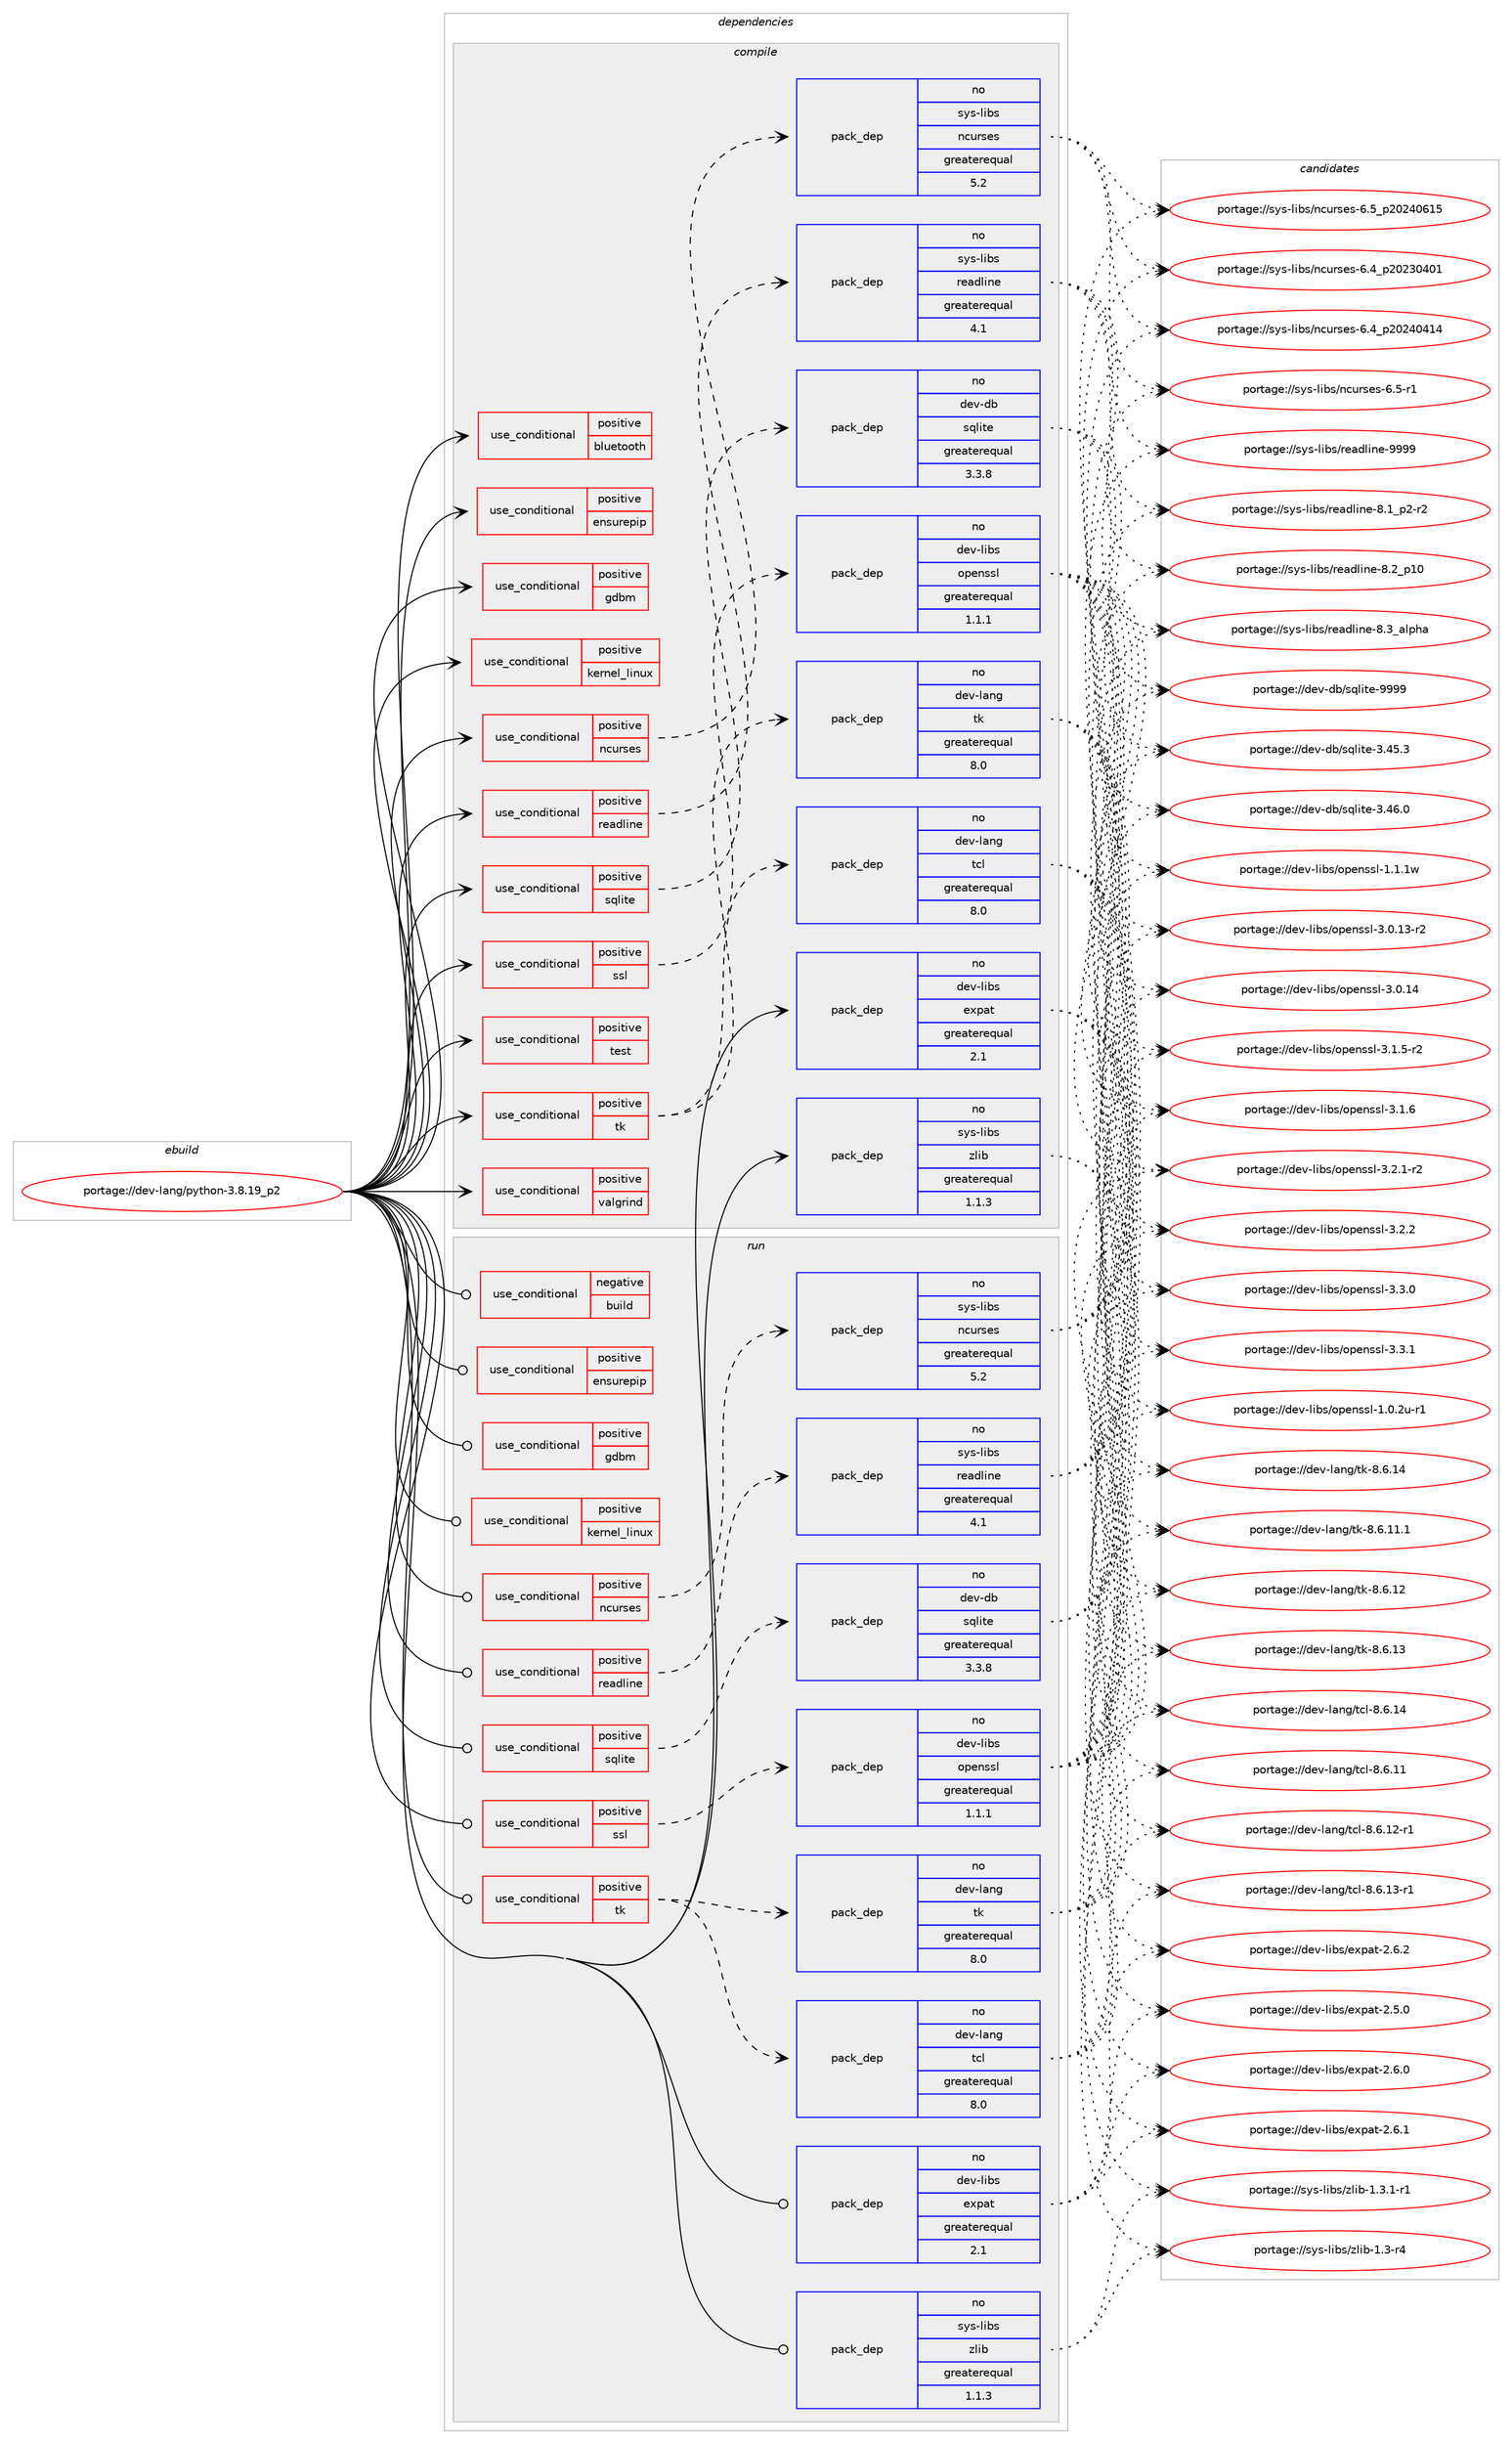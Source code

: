 digraph prolog {

# *************
# Graph options
# *************

newrank=true;
concentrate=true;
compound=true;
graph [rankdir=LR,fontname=Helvetica,fontsize=10,ranksep=1.5];#, ranksep=2.5, nodesep=0.2];
edge  [arrowhead=vee];
node  [fontname=Helvetica,fontsize=10];

# **********
# The ebuild
# **********

subgraph cluster_leftcol {
color=gray;
rank=same;
label=<<i>ebuild</i>>;
id [label="portage://dev-lang/python-3.8.19_p2", color=red, width=4, href="../dev-lang/python-3.8.19_p2.svg"];
}

# ****************
# The dependencies
# ****************

subgraph cluster_midcol {
color=gray;
label=<<i>dependencies</i>>;
subgraph cluster_compile {
fillcolor="#eeeeee";
style=filled;
label=<<i>compile</i>>;
subgraph cond23476 {
dependency51966 [label=<<TABLE BORDER="0" CELLBORDER="1" CELLSPACING="0" CELLPADDING="4"><TR><TD ROWSPAN="3" CELLPADDING="10">use_conditional</TD></TR><TR><TD>positive</TD></TR><TR><TD>bluetooth</TD></TR></TABLE>>, shape=none, color=red];
# *** BEGIN UNKNOWN DEPENDENCY TYPE (TODO) ***
# dependency51966 -> package_dependency(portage://dev-lang/python-3.8.19_p2,install,no,net-wireless,bluez,none,[,,],[],[])
# *** END UNKNOWN DEPENDENCY TYPE (TODO) ***

}
id:e -> dependency51966:w [weight=20,style="solid",arrowhead="vee"];
subgraph cond23477 {
dependency51967 [label=<<TABLE BORDER="0" CELLBORDER="1" CELLSPACING="0" CELLPADDING="4"><TR><TD ROWSPAN="3" CELLPADDING="10">use_conditional</TD></TR><TR><TD>positive</TD></TR><TR><TD>ensurepip</TD></TR></TABLE>>, shape=none, color=red];
# *** BEGIN UNKNOWN DEPENDENCY TYPE (TODO) ***
# dependency51967 -> package_dependency(portage://dev-lang/python-3.8.19_p2,install,no,dev-python,ensurepip-wheels,none,[,,],[],[])
# *** END UNKNOWN DEPENDENCY TYPE (TODO) ***

}
id:e -> dependency51967:w [weight=20,style="solid",arrowhead="vee"];
subgraph cond23478 {
dependency51968 [label=<<TABLE BORDER="0" CELLBORDER="1" CELLSPACING="0" CELLPADDING="4"><TR><TD ROWSPAN="3" CELLPADDING="10">use_conditional</TD></TR><TR><TD>positive</TD></TR><TR><TD>gdbm</TD></TR></TABLE>>, shape=none, color=red];
# *** BEGIN UNKNOWN DEPENDENCY TYPE (TODO) ***
# dependency51968 -> package_dependency(portage://dev-lang/python-3.8.19_p2,install,no,sys-libs,gdbm,none,[,,],any_same_slot,[use(enable(berkdb),none)])
# *** END UNKNOWN DEPENDENCY TYPE (TODO) ***

}
id:e -> dependency51968:w [weight=20,style="solid",arrowhead="vee"];
subgraph cond23479 {
dependency51969 [label=<<TABLE BORDER="0" CELLBORDER="1" CELLSPACING="0" CELLPADDING="4"><TR><TD ROWSPAN="3" CELLPADDING="10">use_conditional</TD></TR><TR><TD>positive</TD></TR><TR><TD>kernel_linux</TD></TR></TABLE>>, shape=none, color=red];
# *** BEGIN UNKNOWN DEPENDENCY TYPE (TODO) ***
# dependency51969 -> package_dependency(portage://dev-lang/python-3.8.19_p2,install,no,sys-apps,util-linux,none,[,,],any_same_slot,[])
# *** END UNKNOWN DEPENDENCY TYPE (TODO) ***

}
id:e -> dependency51969:w [weight=20,style="solid",arrowhead="vee"];
subgraph cond23480 {
dependency51970 [label=<<TABLE BORDER="0" CELLBORDER="1" CELLSPACING="0" CELLPADDING="4"><TR><TD ROWSPAN="3" CELLPADDING="10">use_conditional</TD></TR><TR><TD>positive</TD></TR><TR><TD>ncurses</TD></TR></TABLE>>, shape=none, color=red];
subgraph pack27422 {
dependency51971 [label=<<TABLE BORDER="0" CELLBORDER="1" CELLSPACING="0" CELLPADDING="4" WIDTH="220"><TR><TD ROWSPAN="6" CELLPADDING="30">pack_dep</TD></TR><TR><TD WIDTH="110">no</TD></TR><TR><TD>sys-libs</TD></TR><TR><TD>ncurses</TD></TR><TR><TD>greaterequal</TD></TR><TR><TD>5.2</TD></TR></TABLE>>, shape=none, color=blue];
}
dependency51970:e -> dependency51971:w [weight=20,style="dashed",arrowhead="vee"];
}
id:e -> dependency51970:w [weight=20,style="solid",arrowhead="vee"];
subgraph cond23481 {
dependency51972 [label=<<TABLE BORDER="0" CELLBORDER="1" CELLSPACING="0" CELLPADDING="4"><TR><TD ROWSPAN="3" CELLPADDING="10">use_conditional</TD></TR><TR><TD>positive</TD></TR><TR><TD>readline</TD></TR></TABLE>>, shape=none, color=red];
subgraph pack27423 {
dependency51973 [label=<<TABLE BORDER="0" CELLBORDER="1" CELLSPACING="0" CELLPADDING="4" WIDTH="220"><TR><TD ROWSPAN="6" CELLPADDING="30">pack_dep</TD></TR><TR><TD WIDTH="110">no</TD></TR><TR><TD>sys-libs</TD></TR><TR><TD>readline</TD></TR><TR><TD>greaterequal</TD></TR><TR><TD>4.1</TD></TR></TABLE>>, shape=none, color=blue];
}
dependency51972:e -> dependency51973:w [weight=20,style="dashed",arrowhead="vee"];
}
id:e -> dependency51972:w [weight=20,style="solid",arrowhead="vee"];
subgraph cond23482 {
dependency51974 [label=<<TABLE BORDER="0" CELLBORDER="1" CELLSPACING="0" CELLPADDING="4"><TR><TD ROWSPAN="3" CELLPADDING="10">use_conditional</TD></TR><TR><TD>positive</TD></TR><TR><TD>sqlite</TD></TR></TABLE>>, shape=none, color=red];
subgraph pack27424 {
dependency51975 [label=<<TABLE BORDER="0" CELLBORDER="1" CELLSPACING="0" CELLPADDING="4" WIDTH="220"><TR><TD ROWSPAN="6" CELLPADDING="30">pack_dep</TD></TR><TR><TD WIDTH="110">no</TD></TR><TR><TD>dev-db</TD></TR><TR><TD>sqlite</TD></TR><TR><TD>greaterequal</TD></TR><TR><TD>3.3.8</TD></TR></TABLE>>, shape=none, color=blue];
}
dependency51974:e -> dependency51975:w [weight=20,style="dashed",arrowhead="vee"];
}
id:e -> dependency51974:w [weight=20,style="solid",arrowhead="vee"];
subgraph cond23483 {
dependency51976 [label=<<TABLE BORDER="0" CELLBORDER="1" CELLSPACING="0" CELLPADDING="4"><TR><TD ROWSPAN="3" CELLPADDING="10">use_conditional</TD></TR><TR><TD>positive</TD></TR><TR><TD>ssl</TD></TR></TABLE>>, shape=none, color=red];
subgraph pack27425 {
dependency51977 [label=<<TABLE BORDER="0" CELLBORDER="1" CELLSPACING="0" CELLPADDING="4" WIDTH="220"><TR><TD ROWSPAN="6" CELLPADDING="30">pack_dep</TD></TR><TR><TD WIDTH="110">no</TD></TR><TR><TD>dev-libs</TD></TR><TR><TD>openssl</TD></TR><TR><TD>greaterequal</TD></TR><TR><TD>1.1.1</TD></TR></TABLE>>, shape=none, color=blue];
}
dependency51976:e -> dependency51977:w [weight=20,style="dashed",arrowhead="vee"];
}
id:e -> dependency51976:w [weight=20,style="solid",arrowhead="vee"];
subgraph cond23484 {
dependency51978 [label=<<TABLE BORDER="0" CELLBORDER="1" CELLSPACING="0" CELLPADDING="4"><TR><TD ROWSPAN="3" CELLPADDING="10">use_conditional</TD></TR><TR><TD>positive</TD></TR><TR><TD>test</TD></TR></TABLE>>, shape=none, color=red];
# *** BEGIN UNKNOWN DEPENDENCY TYPE (TODO) ***
# dependency51978 -> package_dependency(portage://dev-lang/python-3.8.19_p2,install,no,app-arch,xz-utils,none,[,,],[],[])
# *** END UNKNOWN DEPENDENCY TYPE (TODO) ***

}
id:e -> dependency51978:w [weight=20,style="solid",arrowhead="vee"];
subgraph cond23485 {
dependency51979 [label=<<TABLE BORDER="0" CELLBORDER="1" CELLSPACING="0" CELLPADDING="4"><TR><TD ROWSPAN="3" CELLPADDING="10">use_conditional</TD></TR><TR><TD>positive</TD></TR><TR><TD>tk</TD></TR></TABLE>>, shape=none, color=red];
subgraph pack27426 {
dependency51980 [label=<<TABLE BORDER="0" CELLBORDER="1" CELLSPACING="0" CELLPADDING="4" WIDTH="220"><TR><TD ROWSPAN="6" CELLPADDING="30">pack_dep</TD></TR><TR><TD WIDTH="110">no</TD></TR><TR><TD>dev-lang</TD></TR><TR><TD>tcl</TD></TR><TR><TD>greaterequal</TD></TR><TR><TD>8.0</TD></TR></TABLE>>, shape=none, color=blue];
}
dependency51979:e -> dependency51980:w [weight=20,style="dashed",arrowhead="vee"];
subgraph pack27427 {
dependency51981 [label=<<TABLE BORDER="0" CELLBORDER="1" CELLSPACING="0" CELLPADDING="4" WIDTH="220"><TR><TD ROWSPAN="6" CELLPADDING="30">pack_dep</TD></TR><TR><TD WIDTH="110">no</TD></TR><TR><TD>dev-lang</TD></TR><TR><TD>tk</TD></TR><TR><TD>greaterequal</TD></TR><TR><TD>8.0</TD></TR></TABLE>>, shape=none, color=blue];
}
dependency51979:e -> dependency51981:w [weight=20,style="dashed",arrowhead="vee"];
# *** BEGIN UNKNOWN DEPENDENCY TYPE (TODO) ***
# dependency51979 -> package_dependency(portage://dev-lang/python-3.8.19_p2,install,no,dev-tcltk,blt,none,[,,],any_same_slot,[])
# *** END UNKNOWN DEPENDENCY TYPE (TODO) ***

# *** BEGIN UNKNOWN DEPENDENCY TYPE (TODO) ***
# dependency51979 -> package_dependency(portage://dev-lang/python-3.8.19_p2,install,no,dev-tcltk,tix,none,[,,],[],[])
# *** END UNKNOWN DEPENDENCY TYPE (TODO) ***

}
id:e -> dependency51979:w [weight=20,style="solid",arrowhead="vee"];
subgraph cond23486 {
dependency51982 [label=<<TABLE BORDER="0" CELLBORDER="1" CELLSPACING="0" CELLPADDING="4"><TR><TD ROWSPAN="3" CELLPADDING="10">use_conditional</TD></TR><TR><TD>positive</TD></TR><TR><TD>valgrind</TD></TR></TABLE>>, shape=none, color=red];
# *** BEGIN UNKNOWN DEPENDENCY TYPE (TODO) ***
# dependency51982 -> package_dependency(portage://dev-lang/python-3.8.19_p2,install,no,dev-debug,valgrind,none,[,,],[],[])
# *** END UNKNOWN DEPENDENCY TYPE (TODO) ***

}
id:e -> dependency51982:w [weight=20,style="solid",arrowhead="vee"];
# *** BEGIN UNKNOWN DEPENDENCY TYPE (TODO) ***
# id -> package_dependency(portage://dev-lang/python-3.8.19_p2,install,no,app-arch,bzip2,none,[,,],any_same_slot,[])
# *** END UNKNOWN DEPENDENCY TYPE (TODO) ***

# *** BEGIN UNKNOWN DEPENDENCY TYPE (TODO) ***
# id -> package_dependency(portage://dev-lang/python-3.8.19_p2,install,no,app-arch,xz-utils,none,[,,],any_same_slot,[])
# *** END UNKNOWN DEPENDENCY TYPE (TODO) ***

subgraph pack27428 {
dependency51983 [label=<<TABLE BORDER="0" CELLBORDER="1" CELLSPACING="0" CELLPADDING="4" WIDTH="220"><TR><TD ROWSPAN="6" CELLPADDING="30">pack_dep</TD></TR><TR><TD WIDTH="110">no</TD></TR><TR><TD>dev-libs</TD></TR><TR><TD>expat</TD></TR><TR><TD>greaterequal</TD></TR><TR><TD>2.1</TD></TR></TABLE>>, shape=none, color=blue];
}
id:e -> dependency51983:w [weight=20,style="solid",arrowhead="vee"];
# *** BEGIN UNKNOWN DEPENDENCY TYPE (TODO) ***
# id -> package_dependency(portage://dev-lang/python-3.8.19_p2,install,no,dev-libs,libffi,none,[,,],any_same_slot,[])
# *** END UNKNOWN DEPENDENCY TYPE (TODO) ***

# *** BEGIN UNKNOWN DEPENDENCY TYPE (TODO) ***
# id -> package_dependency(portage://dev-lang/python-3.8.19_p2,install,no,dev-libs,mpdecimal,none,[,,],any_same_slot,[])
# *** END UNKNOWN DEPENDENCY TYPE (TODO) ***

# *** BEGIN UNKNOWN DEPENDENCY TYPE (TODO) ***
# id -> package_dependency(portage://dev-lang/python-3.8.19_p2,install,no,dev-python,gentoo-common,none,[,,],[],[])
# *** END UNKNOWN DEPENDENCY TYPE (TODO) ***

subgraph pack27429 {
dependency51984 [label=<<TABLE BORDER="0" CELLBORDER="1" CELLSPACING="0" CELLPADDING="4" WIDTH="220"><TR><TD ROWSPAN="6" CELLPADDING="30">pack_dep</TD></TR><TR><TD WIDTH="110">no</TD></TR><TR><TD>sys-libs</TD></TR><TR><TD>zlib</TD></TR><TR><TD>greaterequal</TD></TR><TR><TD>1.1.3</TD></TR></TABLE>>, shape=none, color=blue];
}
id:e -> dependency51984:w [weight=20,style="solid",arrowhead="vee"];
# *** BEGIN UNKNOWN DEPENDENCY TYPE (TODO) ***
# id -> package_dependency(portage://dev-lang/python-3.8.19_p2,install,no,virtual,libcrypt,none,[,,],any_same_slot,[])
# *** END UNKNOWN DEPENDENCY TYPE (TODO) ***

# *** BEGIN UNKNOWN DEPENDENCY TYPE (TODO) ***
# id -> package_dependency(portage://dev-lang/python-3.8.19_p2,install,no,virtual,libintl,none,[,,],[],[])
# *** END UNKNOWN DEPENDENCY TYPE (TODO) ***

}
subgraph cluster_compileandrun {
fillcolor="#eeeeee";
style=filled;
label=<<i>compile and run</i>>;
}
subgraph cluster_run {
fillcolor="#eeeeee";
style=filled;
label=<<i>run</i>>;
subgraph cond23487 {
dependency51985 [label=<<TABLE BORDER="0" CELLBORDER="1" CELLSPACING="0" CELLPADDING="4"><TR><TD ROWSPAN="3" CELLPADDING="10">use_conditional</TD></TR><TR><TD>negative</TD></TR><TR><TD>build</TD></TR></TABLE>>, shape=none, color=red];
# *** BEGIN UNKNOWN DEPENDENCY TYPE (TODO) ***
# dependency51985 -> package_dependency(portage://dev-lang/python-3.8.19_p2,run,no,app-misc,mime-types,none,[,,],[],[])
# *** END UNKNOWN DEPENDENCY TYPE (TODO) ***

}
id:e -> dependency51985:w [weight=20,style="solid",arrowhead="odot"];
subgraph cond23488 {
dependency51986 [label=<<TABLE BORDER="0" CELLBORDER="1" CELLSPACING="0" CELLPADDING="4"><TR><TD ROWSPAN="3" CELLPADDING="10">use_conditional</TD></TR><TR><TD>positive</TD></TR><TR><TD>ensurepip</TD></TR></TABLE>>, shape=none, color=red];
# *** BEGIN UNKNOWN DEPENDENCY TYPE (TODO) ***
# dependency51986 -> package_dependency(portage://dev-lang/python-3.8.19_p2,run,no,dev-python,ensurepip-wheels,none,[,,],[],[])
# *** END UNKNOWN DEPENDENCY TYPE (TODO) ***

}
id:e -> dependency51986:w [weight=20,style="solid",arrowhead="odot"];
subgraph cond23489 {
dependency51987 [label=<<TABLE BORDER="0" CELLBORDER="1" CELLSPACING="0" CELLPADDING="4"><TR><TD ROWSPAN="3" CELLPADDING="10">use_conditional</TD></TR><TR><TD>positive</TD></TR><TR><TD>gdbm</TD></TR></TABLE>>, shape=none, color=red];
# *** BEGIN UNKNOWN DEPENDENCY TYPE (TODO) ***
# dependency51987 -> package_dependency(portage://dev-lang/python-3.8.19_p2,run,no,sys-libs,gdbm,none,[,,],any_same_slot,[use(enable(berkdb),none)])
# *** END UNKNOWN DEPENDENCY TYPE (TODO) ***

}
id:e -> dependency51987:w [weight=20,style="solid",arrowhead="odot"];
subgraph cond23490 {
dependency51988 [label=<<TABLE BORDER="0" CELLBORDER="1" CELLSPACING="0" CELLPADDING="4"><TR><TD ROWSPAN="3" CELLPADDING="10">use_conditional</TD></TR><TR><TD>positive</TD></TR><TR><TD>kernel_linux</TD></TR></TABLE>>, shape=none, color=red];
# *** BEGIN UNKNOWN DEPENDENCY TYPE (TODO) ***
# dependency51988 -> package_dependency(portage://dev-lang/python-3.8.19_p2,run,no,sys-apps,util-linux,none,[,,],any_same_slot,[])
# *** END UNKNOWN DEPENDENCY TYPE (TODO) ***

}
id:e -> dependency51988:w [weight=20,style="solid",arrowhead="odot"];
subgraph cond23491 {
dependency51989 [label=<<TABLE BORDER="0" CELLBORDER="1" CELLSPACING="0" CELLPADDING="4"><TR><TD ROWSPAN="3" CELLPADDING="10">use_conditional</TD></TR><TR><TD>positive</TD></TR><TR><TD>ncurses</TD></TR></TABLE>>, shape=none, color=red];
subgraph pack27430 {
dependency51990 [label=<<TABLE BORDER="0" CELLBORDER="1" CELLSPACING="0" CELLPADDING="4" WIDTH="220"><TR><TD ROWSPAN="6" CELLPADDING="30">pack_dep</TD></TR><TR><TD WIDTH="110">no</TD></TR><TR><TD>sys-libs</TD></TR><TR><TD>ncurses</TD></TR><TR><TD>greaterequal</TD></TR><TR><TD>5.2</TD></TR></TABLE>>, shape=none, color=blue];
}
dependency51989:e -> dependency51990:w [weight=20,style="dashed",arrowhead="vee"];
}
id:e -> dependency51989:w [weight=20,style="solid",arrowhead="odot"];
subgraph cond23492 {
dependency51991 [label=<<TABLE BORDER="0" CELLBORDER="1" CELLSPACING="0" CELLPADDING="4"><TR><TD ROWSPAN="3" CELLPADDING="10">use_conditional</TD></TR><TR><TD>positive</TD></TR><TR><TD>readline</TD></TR></TABLE>>, shape=none, color=red];
subgraph pack27431 {
dependency51992 [label=<<TABLE BORDER="0" CELLBORDER="1" CELLSPACING="0" CELLPADDING="4" WIDTH="220"><TR><TD ROWSPAN="6" CELLPADDING="30">pack_dep</TD></TR><TR><TD WIDTH="110">no</TD></TR><TR><TD>sys-libs</TD></TR><TR><TD>readline</TD></TR><TR><TD>greaterequal</TD></TR><TR><TD>4.1</TD></TR></TABLE>>, shape=none, color=blue];
}
dependency51991:e -> dependency51992:w [weight=20,style="dashed",arrowhead="vee"];
}
id:e -> dependency51991:w [weight=20,style="solid",arrowhead="odot"];
subgraph cond23493 {
dependency51993 [label=<<TABLE BORDER="0" CELLBORDER="1" CELLSPACING="0" CELLPADDING="4"><TR><TD ROWSPAN="3" CELLPADDING="10">use_conditional</TD></TR><TR><TD>positive</TD></TR><TR><TD>sqlite</TD></TR></TABLE>>, shape=none, color=red];
subgraph pack27432 {
dependency51994 [label=<<TABLE BORDER="0" CELLBORDER="1" CELLSPACING="0" CELLPADDING="4" WIDTH="220"><TR><TD ROWSPAN="6" CELLPADDING="30">pack_dep</TD></TR><TR><TD WIDTH="110">no</TD></TR><TR><TD>dev-db</TD></TR><TR><TD>sqlite</TD></TR><TR><TD>greaterequal</TD></TR><TR><TD>3.3.8</TD></TR></TABLE>>, shape=none, color=blue];
}
dependency51993:e -> dependency51994:w [weight=20,style="dashed",arrowhead="vee"];
}
id:e -> dependency51993:w [weight=20,style="solid",arrowhead="odot"];
subgraph cond23494 {
dependency51995 [label=<<TABLE BORDER="0" CELLBORDER="1" CELLSPACING="0" CELLPADDING="4"><TR><TD ROWSPAN="3" CELLPADDING="10">use_conditional</TD></TR><TR><TD>positive</TD></TR><TR><TD>ssl</TD></TR></TABLE>>, shape=none, color=red];
subgraph pack27433 {
dependency51996 [label=<<TABLE BORDER="0" CELLBORDER="1" CELLSPACING="0" CELLPADDING="4" WIDTH="220"><TR><TD ROWSPAN="6" CELLPADDING="30">pack_dep</TD></TR><TR><TD WIDTH="110">no</TD></TR><TR><TD>dev-libs</TD></TR><TR><TD>openssl</TD></TR><TR><TD>greaterequal</TD></TR><TR><TD>1.1.1</TD></TR></TABLE>>, shape=none, color=blue];
}
dependency51995:e -> dependency51996:w [weight=20,style="dashed",arrowhead="vee"];
}
id:e -> dependency51995:w [weight=20,style="solid",arrowhead="odot"];
subgraph cond23495 {
dependency51997 [label=<<TABLE BORDER="0" CELLBORDER="1" CELLSPACING="0" CELLPADDING="4"><TR><TD ROWSPAN="3" CELLPADDING="10">use_conditional</TD></TR><TR><TD>positive</TD></TR><TR><TD>tk</TD></TR></TABLE>>, shape=none, color=red];
subgraph pack27434 {
dependency51998 [label=<<TABLE BORDER="0" CELLBORDER="1" CELLSPACING="0" CELLPADDING="4" WIDTH="220"><TR><TD ROWSPAN="6" CELLPADDING="30">pack_dep</TD></TR><TR><TD WIDTH="110">no</TD></TR><TR><TD>dev-lang</TD></TR><TR><TD>tcl</TD></TR><TR><TD>greaterequal</TD></TR><TR><TD>8.0</TD></TR></TABLE>>, shape=none, color=blue];
}
dependency51997:e -> dependency51998:w [weight=20,style="dashed",arrowhead="vee"];
subgraph pack27435 {
dependency51999 [label=<<TABLE BORDER="0" CELLBORDER="1" CELLSPACING="0" CELLPADDING="4" WIDTH="220"><TR><TD ROWSPAN="6" CELLPADDING="30">pack_dep</TD></TR><TR><TD WIDTH="110">no</TD></TR><TR><TD>dev-lang</TD></TR><TR><TD>tk</TD></TR><TR><TD>greaterequal</TD></TR><TR><TD>8.0</TD></TR></TABLE>>, shape=none, color=blue];
}
dependency51997:e -> dependency51999:w [weight=20,style="dashed",arrowhead="vee"];
# *** BEGIN UNKNOWN DEPENDENCY TYPE (TODO) ***
# dependency51997 -> package_dependency(portage://dev-lang/python-3.8.19_p2,run,no,dev-tcltk,blt,none,[,,],any_same_slot,[])
# *** END UNKNOWN DEPENDENCY TYPE (TODO) ***

# *** BEGIN UNKNOWN DEPENDENCY TYPE (TODO) ***
# dependency51997 -> package_dependency(portage://dev-lang/python-3.8.19_p2,run,no,dev-tcltk,tix,none,[,,],[],[])
# *** END UNKNOWN DEPENDENCY TYPE (TODO) ***

}
id:e -> dependency51997:w [weight=20,style="solid",arrowhead="odot"];
# *** BEGIN UNKNOWN DEPENDENCY TYPE (TODO) ***
# id -> package_dependency(portage://dev-lang/python-3.8.19_p2,run,no,app-arch,bzip2,none,[,,],any_same_slot,[])
# *** END UNKNOWN DEPENDENCY TYPE (TODO) ***

# *** BEGIN UNKNOWN DEPENDENCY TYPE (TODO) ***
# id -> package_dependency(portage://dev-lang/python-3.8.19_p2,run,no,app-arch,xz-utils,none,[,,],any_same_slot,[])
# *** END UNKNOWN DEPENDENCY TYPE (TODO) ***

subgraph pack27436 {
dependency52000 [label=<<TABLE BORDER="0" CELLBORDER="1" CELLSPACING="0" CELLPADDING="4" WIDTH="220"><TR><TD ROWSPAN="6" CELLPADDING="30">pack_dep</TD></TR><TR><TD WIDTH="110">no</TD></TR><TR><TD>dev-libs</TD></TR><TR><TD>expat</TD></TR><TR><TD>greaterequal</TD></TR><TR><TD>2.1</TD></TR></TABLE>>, shape=none, color=blue];
}
id:e -> dependency52000:w [weight=20,style="solid",arrowhead="odot"];
# *** BEGIN UNKNOWN DEPENDENCY TYPE (TODO) ***
# id -> package_dependency(portage://dev-lang/python-3.8.19_p2,run,no,dev-libs,libffi,none,[,,],any_same_slot,[])
# *** END UNKNOWN DEPENDENCY TYPE (TODO) ***

# *** BEGIN UNKNOWN DEPENDENCY TYPE (TODO) ***
# id -> package_dependency(portage://dev-lang/python-3.8.19_p2,run,no,dev-libs,mpdecimal,none,[,,],any_same_slot,[])
# *** END UNKNOWN DEPENDENCY TYPE (TODO) ***

# *** BEGIN UNKNOWN DEPENDENCY TYPE (TODO) ***
# id -> package_dependency(portage://dev-lang/python-3.8.19_p2,run,no,dev-python,gentoo-common,none,[,,],[],[])
# *** END UNKNOWN DEPENDENCY TYPE (TODO) ***

subgraph pack27437 {
dependency52001 [label=<<TABLE BORDER="0" CELLBORDER="1" CELLSPACING="0" CELLPADDING="4" WIDTH="220"><TR><TD ROWSPAN="6" CELLPADDING="30">pack_dep</TD></TR><TR><TD WIDTH="110">no</TD></TR><TR><TD>sys-libs</TD></TR><TR><TD>zlib</TD></TR><TR><TD>greaterequal</TD></TR><TR><TD>1.1.3</TD></TR></TABLE>>, shape=none, color=blue];
}
id:e -> dependency52001:w [weight=20,style="solid",arrowhead="odot"];
# *** BEGIN UNKNOWN DEPENDENCY TYPE (TODO) ***
# id -> package_dependency(portage://dev-lang/python-3.8.19_p2,run,no,virtual,libcrypt,none,[,,],any_same_slot,[])
# *** END UNKNOWN DEPENDENCY TYPE (TODO) ***

# *** BEGIN UNKNOWN DEPENDENCY TYPE (TODO) ***
# id -> package_dependency(portage://dev-lang/python-3.8.19_p2,run,no,virtual,libintl,none,[,,],[],[])
# *** END UNKNOWN DEPENDENCY TYPE (TODO) ***

}
}

# **************
# The candidates
# **************

subgraph cluster_choices {
rank=same;
color=gray;
label=<<i>candidates</i>>;

subgraph choice27422 {
color=black;
nodesep=1;
choice1151211154510810598115471109911711411510111545544652951125048505148524849 [label="portage://sys-libs/ncurses-6.4_p20230401", color=red, width=4,href="../sys-libs/ncurses-6.4_p20230401.svg"];
choice1151211154510810598115471109911711411510111545544652951125048505248524952 [label="portage://sys-libs/ncurses-6.4_p20240414", color=red, width=4,href="../sys-libs/ncurses-6.4_p20240414.svg"];
choice11512111545108105981154711099117114115101115455446534511449 [label="portage://sys-libs/ncurses-6.5-r1", color=red, width=4,href="../sys-libs/ncurses-6.5-r1.svg"];
choice1151211154510810598115471109911711411510111545544653951125048505248544953 [label="portage://sys-libs/ncurses-6.5_p20240615", color=red, width=4,href="../sys-libs/ncurses-6.5_p20240615.svg"];
dependency51971:e -> choice1151211154510810598115471109911711411510111545544652951125048505148524849:w [style=dotted,weight="100"];
dependency51971:e -> choice1151211154510810598115471109911711411510111545544652951125048505248524952:w [style=dotted,weight="100"];
dependency51971:e -> choice11512111545108105981154711099117114115101115455446534511449:w [style=dotted,weight="100"];
dependency51971:e -> choice1151211154510810598115471109911711411510111545544653951125048505248544953:w [style=dotted,weight="100"];
}
subgraph choice27423 {
color=black;
nodesep=1;
choice115121115451081059811547114101971001081051101014556464995112504511450 [label="portage://sys-libs/readline-8.1_p2-r2", color=red, width=4,href="../sys-libs/readline-8.1_p2-r2.svg"];
choice1151211154510810598115471141019710010810511010145564650951124948 [label="portage://sys-libs/readline-8.2_p10", color=red, width=4,href="../sys-libs/readline-8.2_p10.svg"];
choice1151211154510810598115471141019710010810511010145564651959710811210497 [label="portage://sys-libs/readline-8.3_alpha", color=red, width=4,href="../sys-libs/readline-8.3_alpha.svg"];
choice115121115451081059811547114101971001081051101014557575757 [label="portage://sys-libs/readline-9999", color=red, width=4,href="../sys-libs/readline-9999.svg"];
dependency51973:e -> choice115121115451081059811547114101971001081051101014556464995112504511450:w [style=dotted,weight="100"];
dependency51973:e -> choice1151211154510810598115471141019710010810511010145564650951124948:w [style=dotted,weight="100"];
dependency51973:e -> choice1151211154510810598115471141019710010810511010145564651959710811210497:w [style=dotted,weight="100"];
dependency51973:e -> choice115121115451081059811547114101971001081051101014557575757:w [style=dotted,weight="100"];
}
subgraph choice27424 {
color=black;
nodesep=1;
choice10010111845100984711511310810511610145514652534651 [label="portage://dev-db/sqlite-3.45.3", color=red, width=4,href="../dev-db/sqlite-3.45.3.svg"];
choice10010111845100984711511310810511610145514652544648 [label="portage://dev-db/sqlite-3.46.0", color=red, width=4,href="../dev-db/sqlite-3.46.0.svg"];
choice1001011184510098471151131081051161014557575757 [label="portage://dev-db/sqlite-9999", color=red, width=4,href="../dev-db/sqlite-9999.svg"];
dependency51975:e -> choice10010111845100984711511310810511610145514652534651:w [style=dotted,weight="100"];
dependency51975:e -> choice10010111845100984711511310810511610145514652544648:w [style=dotted,weight="100"];
dependency51975:e -> choice1001011184510098471151131081051161014557575757:w [style=dotted,weight="100"];
}
subgraph choice27425 {
color=black;
nodesep=1;
choice1001011184510810598115471111121011101151151084549464846501174511449 [label="portage://dev-libs/openssl-1.0.2u-r1", color=red, width=4,href="../dev-libs/openssl-1.0.2u-r1.svg"];
choice100101118451081059811547111112101110115115108454946494649119 [label="portage://dev-libs/openssl-1.1.1w", color=red, width=4,href="../dev-libs/openssl-1.1.1w.svg"];
choice100101118451081059811547111112101110115115108455146484649514511450 [label="portage://dev-libs/openssl-3.0.13-r2", color=red, width=4,href="../dev-libs/openssl-3.0.13-r2.svg"];
choice10010111845108105981154711111210111011511510845514648464952 [label="portage://dev-libs/openssl-3.0.14", color=red, width=4,href="../dev-libs/openssl-3.0.14.svg"];
choice1001011184510810598115471111121011101151151084551464946534511450 [label="portage://dev-libs/openssl-3.1.5-r2", color=red, width=4,href="../dev-libs/openssl-3.1.5-r2.svg"];
choice100101118451081059811547111112101110115115108455146494654 [label="portage://dev-libs/openssl-3.1.6", color=red, width=4,href="../dev-libs/openssl-3.1.6.svg"];
choice1001011184510810598115471111121011101151151084551465046494511450 [label="portage://dev-libs/openssl-3.2.1-r2", color=red, width=4,href="../dev-libs/openssl-3.2.1-r2.svg"];
choice100101118451081059811547111112101110115115108455146504650 [label="portage://dev-libs/openssl-3.2.2", color=red, width=4,href="../dev-libs/openssl-3.2.2.svg"];
choice100101118451081059811547111112101110115115108455146514648 [label="portage://dev-libs/openssl-3.3.0", color=red, width=4,href="../dev-libs/openssl-3.3.0.svg"];
choice100101118451081059811547111112101110115115108455146514649 [label="portage://dev-libs/openssl-3.3.1", color=red, width=4,href="../dev-libs/openssl-3.3.1.svg"];
dependency51977:e -> choice1001011184510810598115471111121011101151151084549464846501174511449:w [style=dotted,weight="100"];
dependency51977:e -> choice100101118451081059811547111112101110115115108454946494649119:w [style=dotted,weight="100"];
dependency51977:e -> choice100101118451081059811547111112101110115115108455146484649514511450:w [style=dotted,weight="100"];
dependency51977:e -> choice10010111845108105981154711111210111011511510845514648464952:w [style=dotted,weight="100"];
dependency51977:e -> choice1001011184510810598115471111121011101151151084551464946534511450:w [style=dotted,weight="100"];
dependency51977:e -> choice100101118451081059811547111112101110115115108455146494654:w [style=dotted,weight="100"];
dependency51977:e -> choice1001011184510810598115471111121011101151151084551465046494511450:w [style=dotted,weight="100"];
dependency51977:e -> choice100101118451081059811547111112101110115115108455146504650:w [style=dotted,weight="100"];
dependency51977:e -> choice100101118451081059811547111112101110115115108455146514648:w [style=dotted,weight="100"];
dependency51977:e -> choice100101118451081059811547111112101110115115108455146514649:w [style=dotted,weight="100"];
}
subgraph choice27426 {
color=black;
nodesep=1;
choice1001011184510897110103471169910845564654464949 [label="portage://dev-lang/tcl-8.6.11", color=red, width=4,href="../dev-lang/tcl-8.6.11.svg"];
choice10010111845108971101034711699108455646544649504511449 [label="portage://dev-lang/tcl-8.6.12-r1", color=red, width=4,href="../dev-lang/tcl-8.6.12-r1.svg"];
choice10010111845108971101034711699108455646544649514511449 [label="portage://dev-lang/tcl-8.6.13-r1", color=red, width=4,href="../dev-lang/tcl-8.6.13-r1.svg"];
choice1001011184510897110103471169910845564654464952 [label="portage://dev-lang/tcl-8.6.14", color=red, width=4,href="../dev-lang/tcl-8.6.14.svg"];
dependency51980:e -> choice1001011184510897110103471169910845564654464949:w [style=dotted,weight="100"];
dependency51980:e -> choice10010111845108971101034711699108455646544649504511449:w [style=dotted,weight="100"];
dependency51980:e -> choice10010111845108971101034711699108455646544649514511449:w [style=dotted,weight="100"];
dependency51980:e -> choice1001011184510897110103471169910845564654464952:w [style=dotted,weight="100"];
}
subgraph choice27427 {
color=black;
nodesep=1;
choice100101118451089711010347116107455646544649494649 [label="portage://dev-lang/tk-8.6.11.1", color=red, width=4,href="../dev-lang/tk-8.6.11.1.svg"];
choice10010111845108971101034711610745564654464950 [label="portage://dev-lang/tk-8.6.12", color=red, width=4,href="../dev-lang/tk-8.6.12.svg"];
choice10010111845108971101034711610745564654464951 [label="portage://dev-lang/tk-8.6.13", color=red, width=4,href="../dev-lang/tk-8.6.13.svg"];
choice10010111845108971101034711610745564654464952 [label="portage://dev-lang/tk-8.6.14", color=red, width=4,href="../dev-lang/tk-8.6.14.svg"];
dependency51981:e -> choice100101118451089711010347116107455646544649494649:w [style=dotted,weight="100"];
dependency51981:e -> choice10010111845108971101034711610745564654464950:w [style=dotted,weight="100"];
dependency51981:e -> choice10010111845108971101034711610745564654464951:w [style=dotted,weight="100"];
dependency51981:e -> choice10010111845108971101034711610745564654464952:w [style=dotted,weight="100"];
}
subgraph choice27428 {
color=black;
nodesep=1;
choice10010111845108105981154710112011297116455046534648 [label="portage://dev-libs/expat-2.5.0", color=red, width=4,href="../dev-libs/expat-2.5.0.svg"];
choice10010111845108105981154710112011297116455046544648 [label="portage://dev-libs/expat-2.6.0", color=red, width=4,href="../dev-libs/expat-2.6.0.svg"];
choice10010111845108105981154710112011297116455046544649 [label="portage://dev-libs/expat-2.6.1", color=red, width=4,href="../dev-libs/expat-2.6.1.svg"];
choice10010111845108105981154710112011297116455046544650 [label="portage://dev-libs/expat-2.6.2", color=red, width=4,href="../dev-libs/expat-2.6.2.svg"];
dependency51983:e -> choice10010111845108105981154710112011297116455046534648:w [style=dotted,weight="100"];
dependency51983:e -> choice10010111845108105981154710112011297116455046544648:w [style=dotted,weight="100"];
dependency51983:e -> choice10010111845108105981154710112011297116455046544649:w [style=dotted,weight="100"];
dependency51983:e -> choice10010111845108105981154710112011297116455046544650:w [style=dotted,weight="100"];
}
subgraph choice27429 {
color=black;
nodesep=1;
choice11512111545108105981154712210810598454946514511452 [label="portage://sys-libs/zlib-1.3-r4", color=red, width=4,href="../sys-libs/zlib-1.3-r4.svg"];
choice115121115451081059811547122108105984549465146494511449 [label="portage://sys-libs/zlib-1.3.1-r1", color=red, width=4,href="../sys-libs/zlib-1.3.1-r1.svg"];
dependency51984:e -> choice11512111545108105981154712210810598454946514511452:w [style=dotted,weight="100"];
dependency51984:e -> choice115121115451081059811547122108105984549465146494511449:w [style=dotted,weight="100"];
}
subgraph choice27430 {
color=black;
nodesep=1;
choice1151211154510810598115471109911711411510111545544652951125048505148524849 [label="portage://sys-libs/ncurses-6.4_p20230401", color=red, width=4,href="../sys-libs/ncurses-6.4_p20230401.svg"];
choice1151211154510810598115471109911711411510111545544652951125048505248524952 [label="portage://sys-libs/ncurses-6.4_p20240414", color=red, width=4,href="../sys-libs/ncurses-6.4_p20240414.svg"];
choice11512111545108105981154711099117114115101115455446534511449 [label="portage://sys-libs/ncurses-6.5-r1", color=red, width=4,href="../sys-libs/ncurses-6.5-r1.svg"];
choice1151211154510810598115471109911711411510111545544653951125048505248544953 [label="portage://sys-libs/ncurses-6.5_p20240615", color=red, width=4,href="../sys-libs/ncurses-6.5_p20240615.svg"];
dependency51990:e -> choice1151211154510810598115471109911711411510111545544652951125048505148524849:w [style=dotted,weight="100"];
dependency51990:e -> choice1151211154510810598115471109911711411510111545544652951125048505248524952:w [style=dotted,weight="100"];
dependency51990:e -> choice11512111545108105981154711099117114115101115455446534511449:w [style=dotted,weight="100"];
dependency51990:e -> choice1151211154510810598115471109911711411510111545544653951125048505248544953:w [style=dotted,weight="100"];
}
subgraph choice27431 {
color=black;
nodesep=1;
choice115121115451081059811547114101971001081051101014556464995112504511450 [label="portage://sys-libs/readline-8.1_p2-r2", color=red, width=4,href="../sys-libs/readline-8.1_p2-r2.svg"];
choice1151211154510810598115471141019710010810511010145564650951124948 [label="portage://sys-libs/readline-8.2_p10", color=red, width=4,href="../sys-libs/readline-8.2_p10.svg"];
choice1151211154510810598115471141019710010810511010145564651959710811210497 [label="portage://sys-libs/readline-8.3_alpha", color=red, width=4,href="../sys-libs/readline-8.3_alpha.svg"];
choice115121115451081059811547114101971001081051101014557575757 [label="portage://sys-libs/readline-9999", color=red, width=4,href="../sys-libs/readline-9999.svg"];
dependency51992:e -> choice115121115451081059811547114101971001081051101014556464995112504511450:w [style=dotted,weight="100"];
dependency51992:e -> choice1151211154510810598115471141019710010810511010145564650951124948:w [style=dotted,weight="100"];
dependency51992:e -> choice1151211154510810598115471141019710010810511010145564651959710811210497:w [style=dotted,weight="100"];
dependency51992:e -> choice115121115451081059811547114101971001081051101014557575757:w [style=dotted,weight="100"];
}
subgraph choice27432 {
color=black;
nodesep=1;
choice10010111845100984711511310810511610145514652534651 [label="portage://dev-db/sqlite-3.45.3", color=red, width=4,href="../dev-db/sqlite-3.45.3.svg"];
choice10010111845100984711511310810511610145514652544648 [label="portage://dev-db/sqlite-3.46.0", color=red, width=4,href="../dev-db/sqlite-3.46.0.svg"];
choice1001011184510098471151131081051161014557575757 [label="portage://dev-db/sqlite-9999", color=red, width=4,href="../dev-db/sqlite-9999.svg"];
dependency51994:e -> choice10010111845100984711511310810511610145514652534651:w [style=dotted,weight="100"];
dependency51994:e -> choice10010111845100984711511310810511610145514652544648:w [style=dotted,weight="100"];
dependency51994:e -> choice1001011184510098471151131081051161014557575757:w [style=dotted,weight="100"];
}
subgraph choice27433 {
color=black;
nodesep=1;
choice1001011184510810598115471111121011101151151084549464846501174511449 [label="portage://dev-libs/openssl-1.0.2u-r1", color=red, width=4,href="../dev-libs/openssl-1.0.2u-r1.svg"];
choice100101118451081059811547111112101110115115108454946494649119 [label="portage://dev-libs/openssl-1.1.1w", color=red, width=4,href="../dev-libs/openssl-1.1.1w.svg"];
choice100101118451081059811547111112101110115115108455146484649514511450 [label="portage://dev-libs/openssl-3.0.13-r2", color=red, width=4,href="../dev-libs/openssl-3.0.13-r2.svg"];
choice10010111845108105981154711111210111011511510845514648464952 [label="portage://dev-libs/openssl-3.0.14", color=red, width=4,href="../dev-libs/openssl-3.0.14.svg"];
choice1001011184510810598115471111121011101151151084551464946534511450 [label="portage://dev-libs/openssl-3.1.5-r2", color=red, width=4,href="../dev-libs/openssl-3.1.5-r2.svg"];
choice100101118451081059811547111112101110115115108455146494654 [label="portage://dev-libs/openssl-3.1.6", color=red, width=4,href="../dev-libs/openssl-3.1.6.svg"];
choice1001011184510810598115471111121011101151151084551465046494511450 [label="portage://dev-libs/openssl-3.2.1-r2", color=red, width=4,href="../dev-libs/openssl-3.2.1-r2.svg"];
choice100101118451081059811547111112101110115115108455146504650 [label="portage://dev-libs/openssl-3.2.2", color=red, width=4,href="../dev-libs/openssl-3.2.2.svg"];
choice100101118451081059811547111112101110115115108455146514648 [label="portage://dev-libs/openssl-3.3.0", color=red, width=4,href="../dev-libs/openssl-3.3.0.svg"];
choice100101118451081059811547111112101110115115108455146514649 [label="portage://dev-libs/openssl-3.3.1", color=red, width=4,href="../dev-libs/openssl-3.3.1.svg"];
dependency51996:e -> choice1001011184510810598115471111121011101151151084549464846501174511449:w [style=dotted,weight="100"];
dependency51996:e -> choice100101118451081059811547111112101110115115108454946494649119:w [style=dotted,weight="100"];
dependency51996:e -> choice100101118451081059811547111112101110115115108455146484649514511450:w [style=dotted,weight="100"];
dependency51996:e -> choice10010111845108105981154711111210111011511510845514648464952:w [style=dotted,weight="100"];
dependency51996:e -> choice1001011184510810598115471111121011101151151084551464946534511450:w [style=dotted,weight="100"];
dependency51996:e -> choice100101118451081059811547111112101110115115108455146494654:w [style=dotted,weight="100"];
dependency51996:e -> choice1001011184510810598115471111121011101151151084551465046494511450:w [style=dotted,weight="100"];
dependency51996:e -> choice100101118451081059811547111112101110115115108455146504650:w [style=dotted,weight="100"];
dependency51996:e -> choice100101118451081059811547111112101110115115108455146514648:w [style=dotted,weight="100"];
dependency51996:e -> choice100101118451081059811547111112101110115115108455146514649:w [style=dotted,weight="100"];
}
subgraph choice27434 {
color=black;
nodesep=1;
choice1001011184510897110103471169910845564654464949 [label="portage://dev-lang/tcl-8.6.11", color=red, width=4,href="../dev-lang/tcl-8.6.11.svg"];
choice10010111845108971101034711699108455646544649504511449 [label="portage://dev-lang/tcl-8.6.12-r1", color=red, width=4,href="../dev-lang/tcl-8.6.12-r1.svg"];
choice10010111845108971101034711699108455646544649514511449 [label="portage://dev-lang/tcl-8.6.13-r1", color=red, width=4,href="../dev-lang/tcl-8.6.13-r1.svg"];
choice1001011184510897110103471169910845564654464952 [label="portage://dev-lang/tcl-8.6.14", color=red, width=4,href="../dev-lang/tcl-8.6.14.svg"];
dependency51998:e -> choice1001011184510897110103471169910845564654464949:w [style=dotted,weight="100"];
dependency51998:e -> choice10010111845108971101034711699108455646544649504511449:w [style=dotted,weight="100"];
dependency51998:e -> choice10010111845108971101034711699108455646544649514511449:w [style=dotted,weight="100"];
dependency51998:e -> choice1001011184510897110103471169910845564654464952:w [style=dotted,weight="100"];
}
subgraph choice27435 {
color=black;
nodesep=1;
choice100101118451089711010347116107455646544649494649 [label="portage://dev-lang/tk-8.6.11.1", color=red, width=4,href="../dev-lang/tk-8.6.11.1.svg"];
choice10010111845108971101034711610745564654464950 [label="portage://dev-lang/tk-8.6.12", color=red, width=4,href="../dev-lang/tk-8.6.12.svg"];
choice10010111845108971101034711610745564654464951 [label="portage://dev-lang/tk-8.6.13", color=red, width=4,href="../dev-lang/tk-8.6.13.svg"];
choice10010111845108971101034711610745564654464952 [label="portage://dev-lang/tk-8.6.14", color=red, width=4,href="../dev-lang/tk-8.6.14.svg"];
dependency51999:e -> choice100101118451089711010347116107455646544649494649:w [style=dotted,weight="100"];
dependency51999:e -> choice10010111845108971101034711610745564654464950:w [style=dotted,weight="100"];
dependency51999:e -> choice10010111845108971101034711610745564654464951:w [style=dotted,weight="100"];
dependency51999:e -> choice10010111845108971101034711610745564654464952:w [style=dotted,weight="100"];
}
subgraph choice27436 {
color=black;
nodesep=1;
choice10010111845108105981154710112011297116455046534648 [label="portage://dev-libs/expat-2.5.0", color=red, width=4,href="../dev-libs/expat-2.5.0.svg"];
choice10010111845108105981154710112011297116455046544648 [label="portage://dev-libs/expat-2.6.0", color=red, width=4,href="../dev-libs/expat-2.6.0.svg"];
choice10010111845108105981154710112011297116455046544649 [label="portage://dev-libs/expat-2.6.1", color=red, width=4,href="../dev-libs/expat-2.6.1.svg"];
choice10010111845108105981154710112011297116455046544650 [label="portage://dev-libs/expat-2.6.2", color=red, width=4,href="../dev-libs/expat-2.6.2.svg"];
dependency52000:e -> choice10010111845108105981154710112011297116455046534648:w [style=dotted,weight="100"];
dependency52000:e -> choice10010111845108105981154710112011297116455046544648:w [style=dotted,weight="100"];
dependency52000:e -> choice10010111845108105981154710112011297116455046544649:w [style=dotted,weight="100"];
dependency52000:e -> choice10010111845108105981154710112011297116455046544650:w [style=dotted,weight="100"];
}
subgraph choice27437 {
color=black;
nodesep=1;
choice11512111545108105981154712210810598454946514511452 [label="portage://sys-libs/zlib-1.3-r4", color=red, width=4,href="../sys-libs/zlib-1.3-r4.svg"];
choice115121115451081059811547122108105984549465146494511449 [label="portage://sys-libs/zlib-1.3.1-r1", color=red, width=4,href="../sys-libs/zlib-1.3.1-r1.svg"];
dependency52001:e -> choice11512111545108105981154712210810598454946514511452:w [style=dotted,weight="100"];
dependency52001:e -> choice115121115451081059811547122108105984549465146494511449:w [style=dotted,weight="100"];
}
}

}
